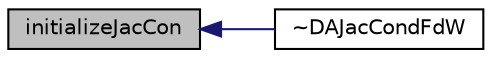digraph "initializeJacCon"
{
  bgcolor="transparent";
  edge [fontname="Helvetica",fontsize="10",labelfontname="Helvetica",labelfontsize="10"];
  node [fontname="Helvetica",fontsize="10",shape=record];
  rankdir="LR";
  Node72 [label="initializeJacCon",height=0.2,width=0.4,color="black", fillcolor="grey75", style="filled", fontcolor="black"];
  Node72 -> Node73 [dir="back",color="midnightblue",fontsize="10",style="solid",fontname="Helvetica"];
  Node73 [label="~DAJacCondFdW",height=0.2,width=0.4,color="black",URL="$classFoam_1_1DAJacCondFdW.html#affa621bbcbc605d6f01f8a545990a961"];
}

